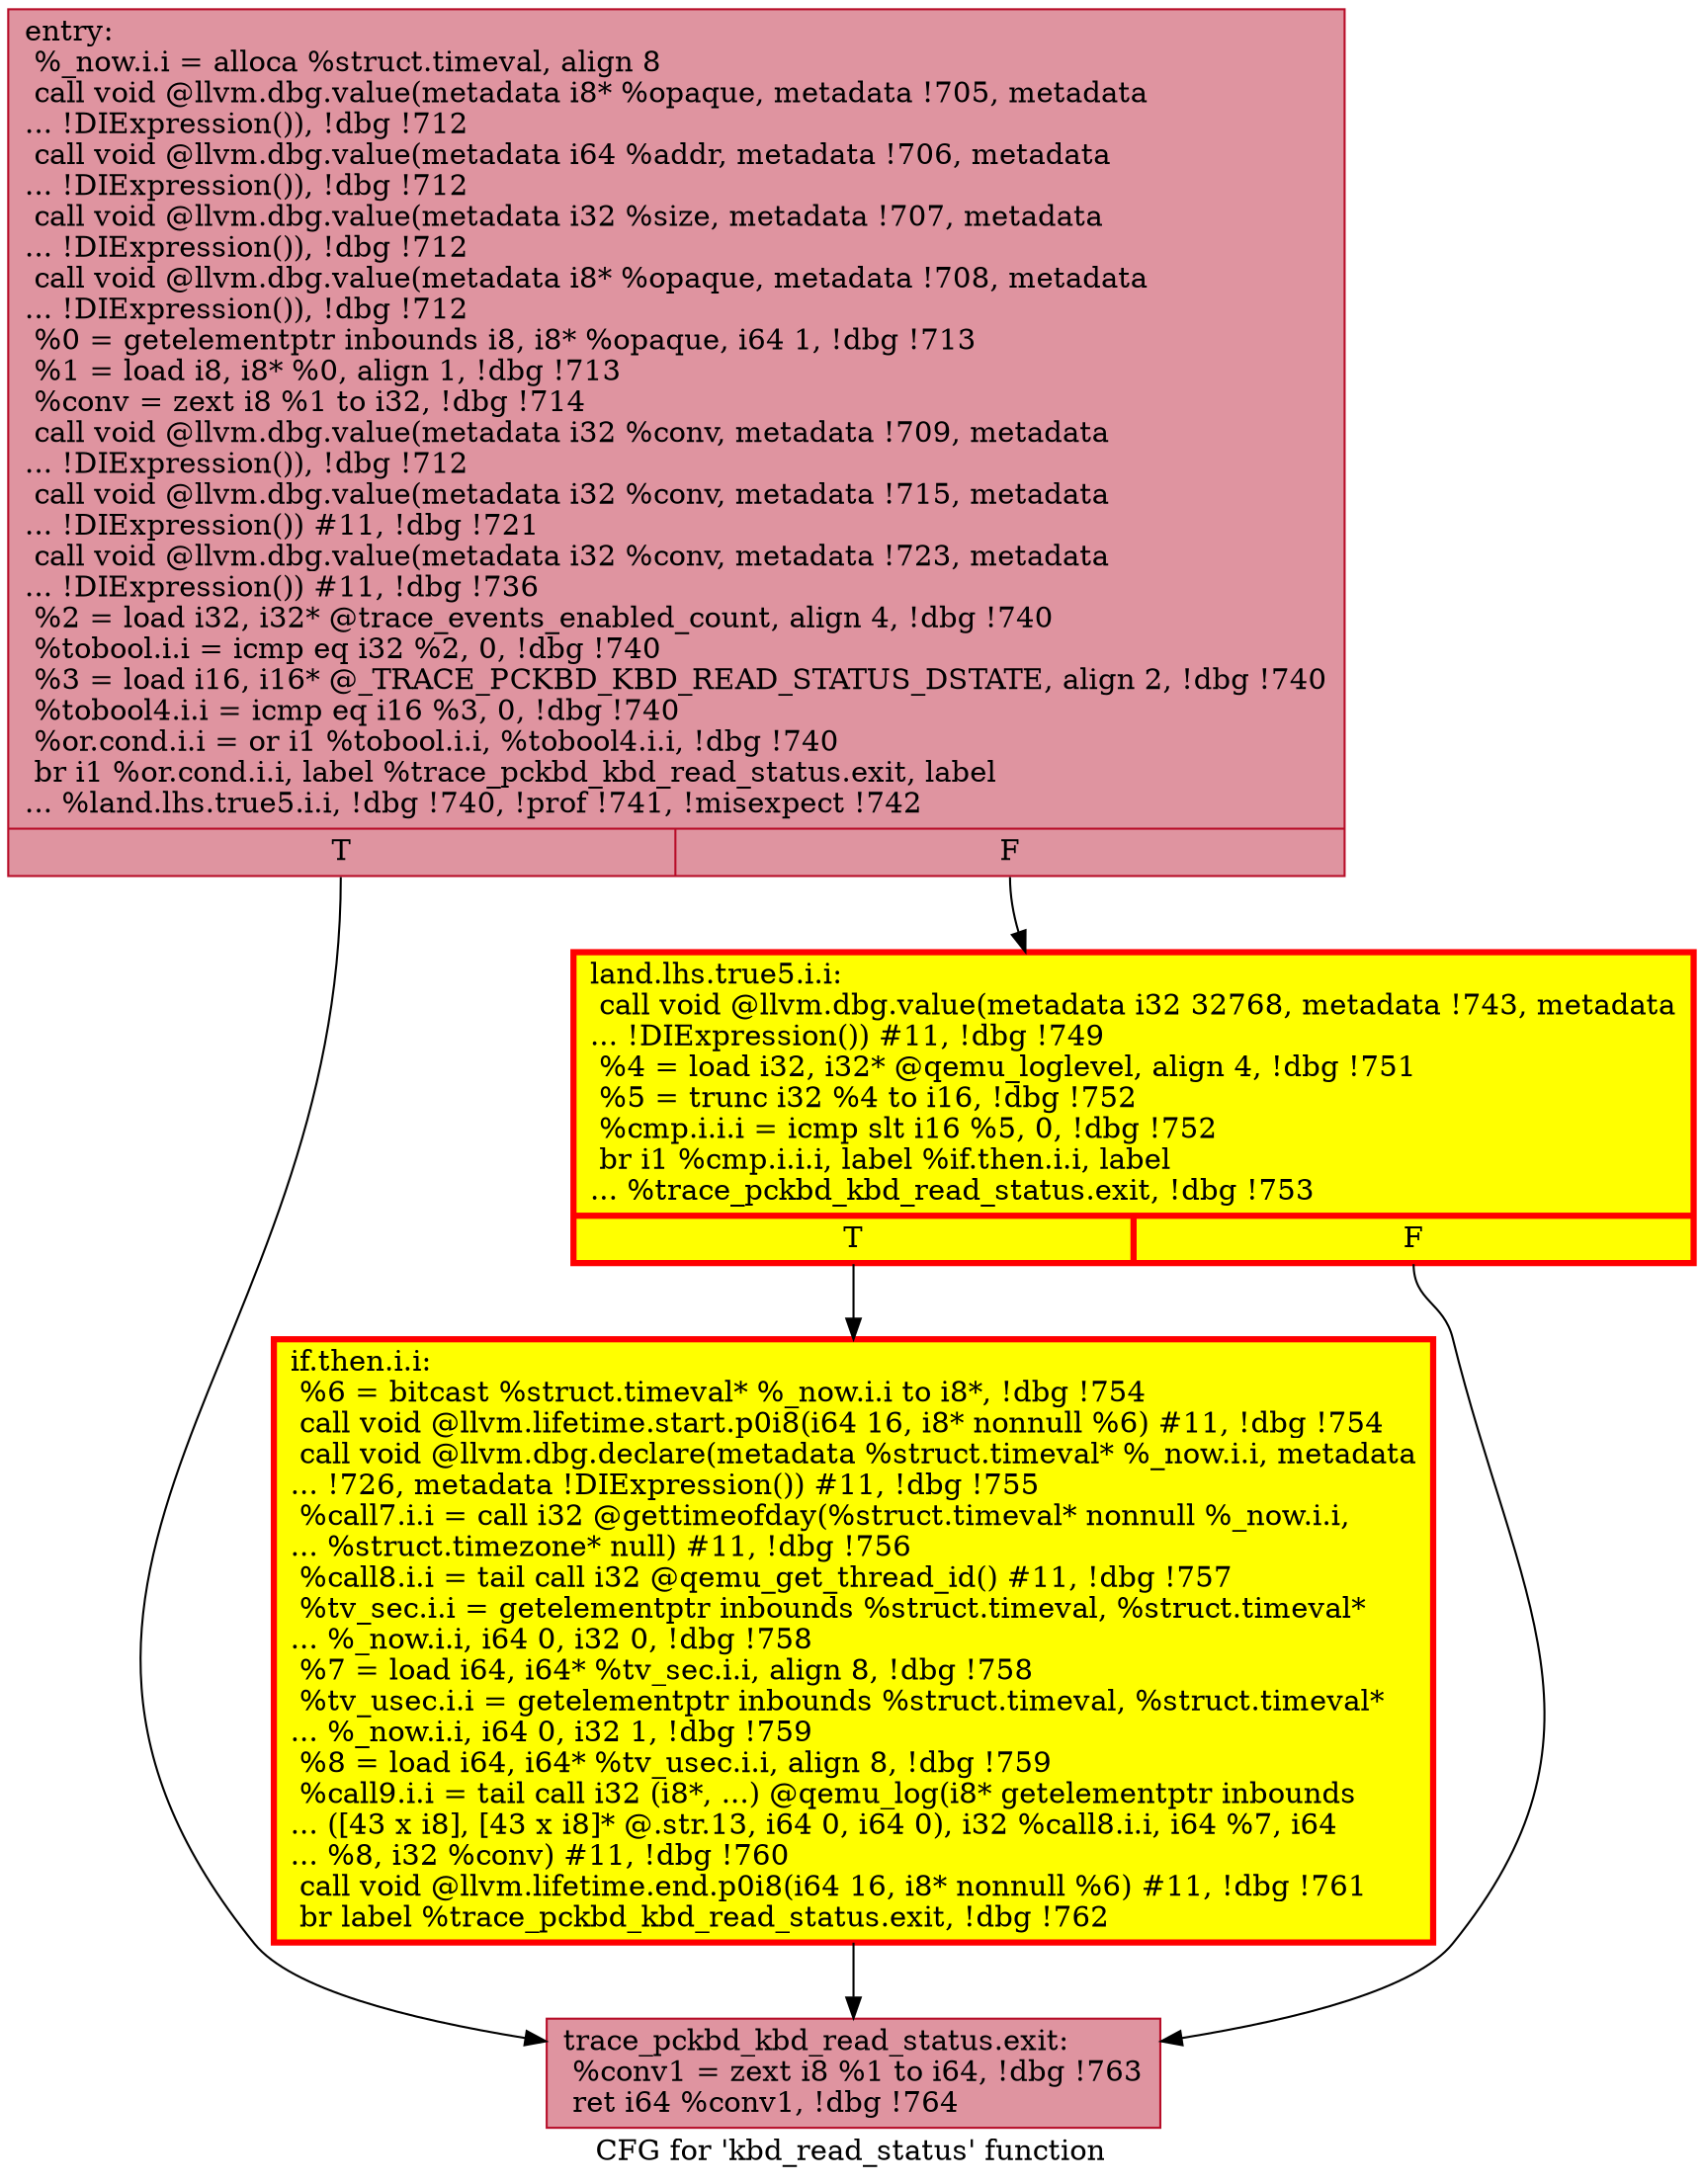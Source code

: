 digraph "CFG for 'kbd_read_status' function" {
	label="CFG for 'kbd_read_status' function";

	Node0x55fc2a9e8e80 [shape=record,color="#b70d28ff", style=filled, fillcolor="#b70d2870",label="{entry:\l  %_now.i.i = alloca %struct.timeval, align 8\l  call void @llvm.dbg.value(metadata i8* %opaque, metadata !705, metadata\l... !DIExpression()), !dbg !712\l  call void @llvm.dbg.value(metadata i64 %addr, metadata !706, metadata\l... !DIExpression()), !dbg !712\l  call void @llvm.dbg.value(metadata i32 %size, metadata !707, metadata\l... !DIExpression()), !dbg !712\l  call void @llvm.dbg.value(metadata i8* %opaque, metadata !708, metadata\l... !DIExpression()), !dbg !712\l  %0 = getelementptr inbounds i8, i8* %opaque, i64 1, !dbg !713\l  %1 = load i8, i8* %0, align 1, !dbg !713\l  %conv = zext i8 %1 to i32, !dbg !714\l  call void @llvm.dbg.value(metadata i32 %conv, metadata !709, metadata\l... !DIExpression()), !dbg !712\l  call void @llvm.dbg.value(metadata i32 %conv, metadata !715, metadata\l... !DIExpression()) #11, !dbg !721\l  call void @llvm.dbg.value(metadata i32 %conv, metadata !723, metadata\l... !DIExpression()) #11, !dbg !736\l  %2 = load i32, i32* @trace_events_enabled_count, align 4, !dbg !740\l  %tobool.i.i = icmp eq i32 %2, 0, !dbg !740\l  %3 = load i16, i16* @_TRACE_PCKBD_KBD_READ_STATUS_DSTATE, align 2, !dbg !740\l  %tobool4.i.i = icmp eq i16 %3, 0, !dbg !740\l  %or.cond.i.i = or i1 %tobool.i.i, %tobool4.i.i, !dbg !740\l  br i1 %or.cond.i.i, label %trace_pckbd_kbd_read_status.exit, label\l... %land.lhs.true5.i.i, !dbg !740, !prof !741, !misexpect !742\l|{<s0>T|<s1>F}}"];
	Node0x55fc2a9e8e80:s0 -> Node0x55fc2aa5e560;
	Node0x55fc2a9e8e80:s1 -> Node0x55fc2aa60900;
	Node0x55fc2aa60900 [shape=record,penwidth=3.0, style="filled", color="red", fillcolor="yellow",label="{land.lhs.true5.i.i:                               \l  call void @llvm.dbg.value(metadata i32 32768, metadata !743, metadata\l... !DIExpression()) #11, !dbg !749\l  %4 = load i32, i32* @qemu_loglevel, align 4, !dbg !751\l  %5 = trunc i32 %4 to i16, !dbg !752\l  %cmp.i.i.i = icmp slt i16 %5, 0, !dbg !752\l  br i1 %cmp.i.i.i, label %if.then.i.i, label\l... %trace_pckbd_kbd_read_status.exit, !dbg !753\l|{<s0>T|<s1>F}}"];
	Node0x55fc2aa60900:s0 -> Node0x55fc2aa91dd0;
	Node0x55fc2aa60900:s1 -> Node0x55fc2aa5e560;
	Node0x55fc2aa91dd0 [shape=record,penwidth=3.0, style="filled", color="red", fillcolor="yellow",label="{if.then.i.i:                                      \l  %6 = bitcast %struct.timeval* %_now.i.i to i8*, !dbg !754\l  call void @llvm.lifetime.start.p0i8(i64 16, i8* nonnull %6) #11, !dbg !754\l  call void @llvm.dbg.declare(metadata %struct.timeval* %_now.i.i, metadata\l... !726, metadata !DIExpression()) #11, !dbg !755\l  %call7.i.i = call i32 @gettimeofday(%struct.timeval* nonnull %_now.i.i,\l... %struct.timezone* null) #11, !dbg !756\l  %call8.i.i = tail call i32 @qemu_get_thread_id() #11, !dbg !757\l  %tv_sec.i.i = getelementptr inbounds %struct.timeval, %struct.timeval*\l... %_now.i.i, i64 0, i32 0, !dbg !758\l  %7 = load i64, i64* %tv_sec.i.i, align 8, !dbg !758\l  %tv_usec.i.i = getelementptr inbounds %struct.timeval, %struct.timeval*\l... %_now.i.i, i64 0, i32 1, !dbg !759\l  %8 = load i64, i64* %tv_usec.i.i, align 8, !dbg !759\l  %call9.i.i = tail call i32 (i8*, ...) @qemu_log(i8* getelementptr inbounds\l... ([43 x i8], [43 x i8]* @.str.13, i64 0, i64 0), i32 %call8.i.i, i64 %7, i64\l... %8, i32 %conv) #11, !dbg !760\l  call void @llvm.lifetime.end.p0i8(i64 16, i8* nonnull %6) #11, !dbg !761\l  br label %trace_pckbd_kbd_read_status.exit, !dbg !762\l}"];
	Node0x55fc2aa91dd0 -> Node0x55fc2aa5e560;
	Node0x55fc2aa5e560 [shape=record,color="#b70d28ff", style=filled, fillcolor="#b70d2870",label="{trace_pckbd_kbd_read_status.exit:                 \l  %conv1 = zext i8 %1 to i64, !dbg !763\l  ret i64 %conv1, !dbg !764\l}"];
}

